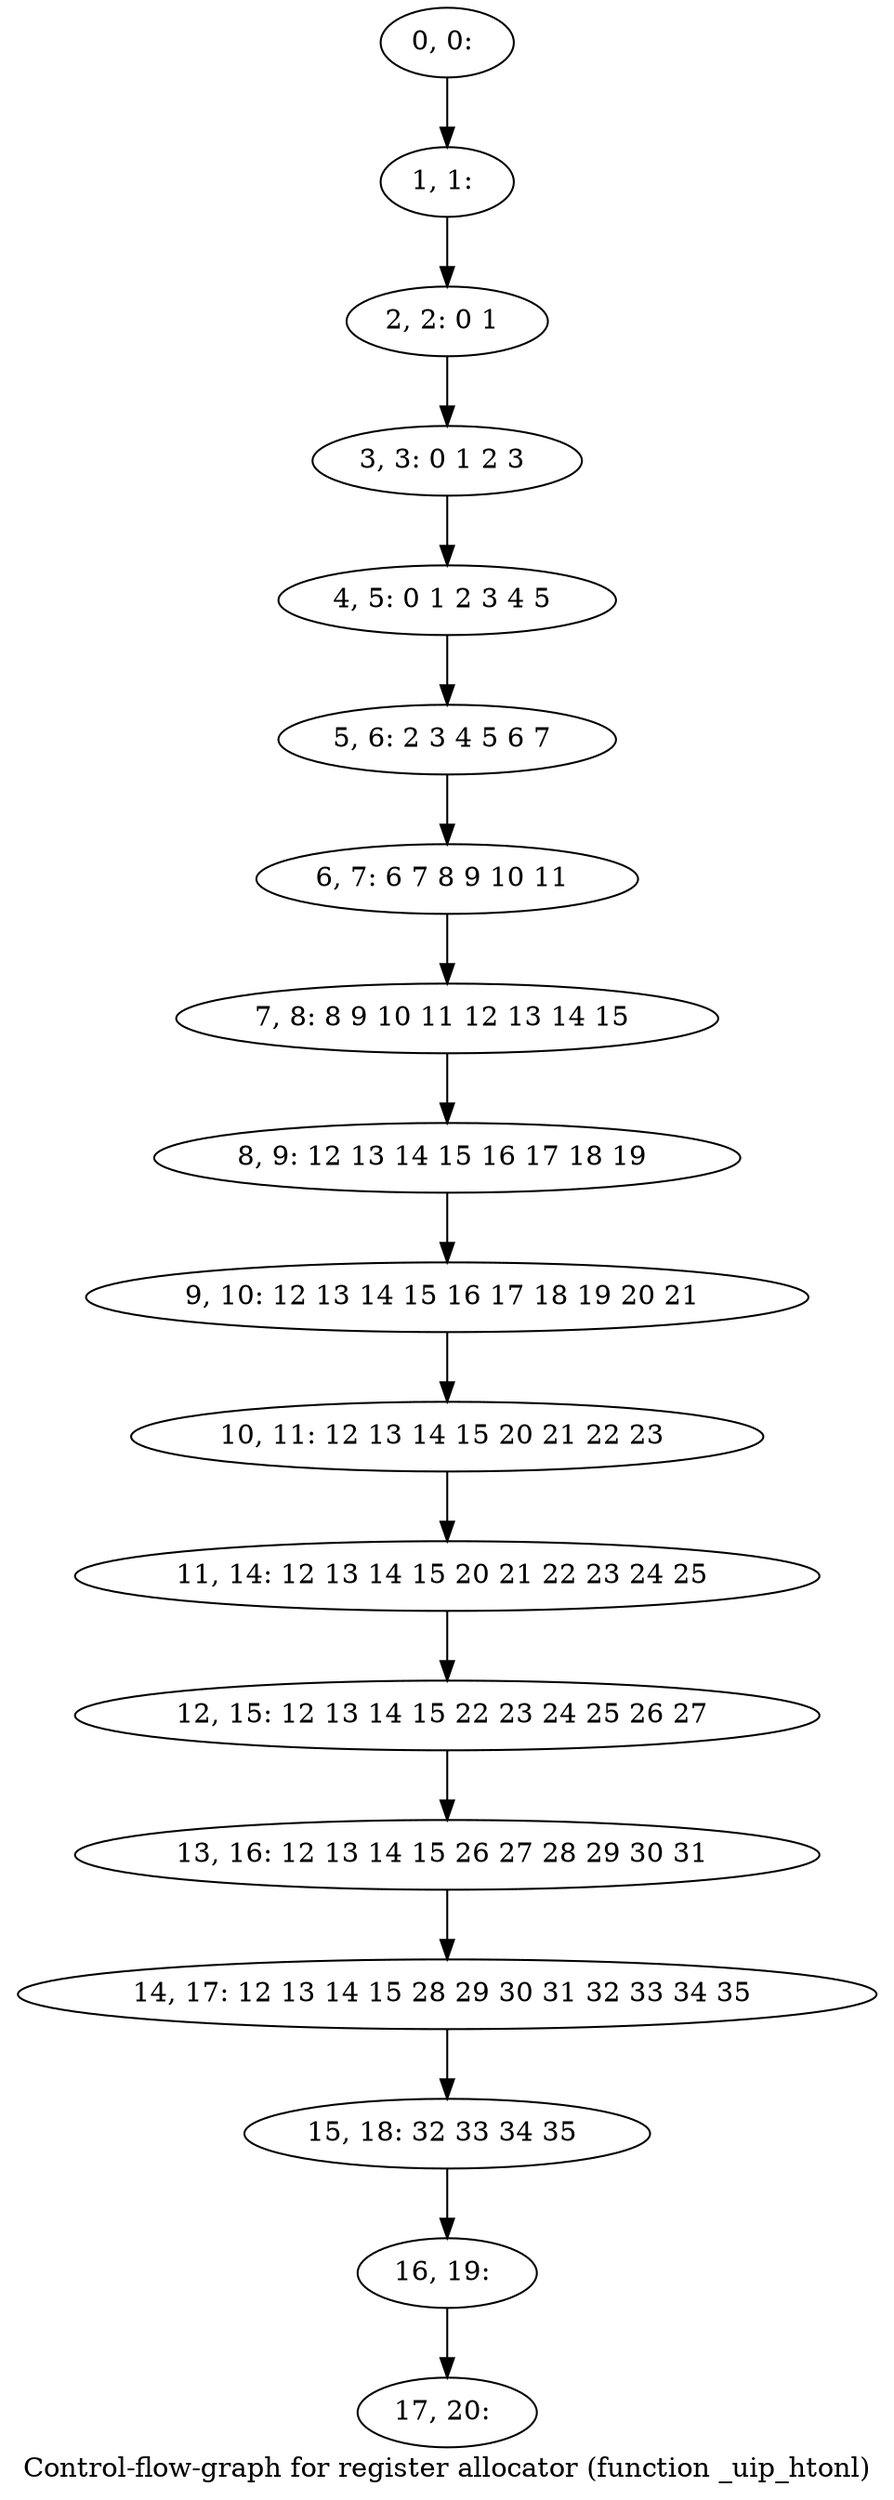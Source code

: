 digraph G {
graph [label="Control-flow-graph for register allocator (function _uip_htonl)"]
0[label="0, 0: "];
1[label="1, 1: "];
2[label="2, 2: 0 1 "];
3[label="3, 3: 0 1 2 3 "];
4[label="4, 5: 0 1 2 3 4 5 "];
5[label="5, 6: 2 3 4 5 6 7 "];
6[label="6, 7: 6 7 8 9 10 11 "];
7[label="7, 8: 8 9 10 11 12 13 14 15 "];
8[label="8, 9: 12 13 14 15 16 17 18 19 "];
9[label="9, 10: 12 13 14 15 16 17 18 19 20 21 "];
10[label="10, 11: 12 13 14 15 20 21 22 23 "];
11[label="11, 14: 12 13 14 15 20 21 22 23 24 25 "];
12[label="12, 15: 12 13 14 15 22 23 24 25 26 27 "];
13[label="13, 16: 12 13 14 15 26 27 28 29 30 31 "];
14[label="14, 17: 12 13 14 15 28 29 30 31 32 33 34 35 "];
15[label="15, 18: 32 33 34 35 "];
16[label="16, 19: "];
17[label="17, 20: "];
0->1 ;
1->2 ;
2->3 ;
3->4 ;
4->5 ;
5->6 ;
6->7 ;
7->8 ;
8->9 ;
9->10 ;
10->11 ;
11->12 ;
12->13 ;
13->14 ;
14->15 ;
15->16 ;
16->17 ;
}

